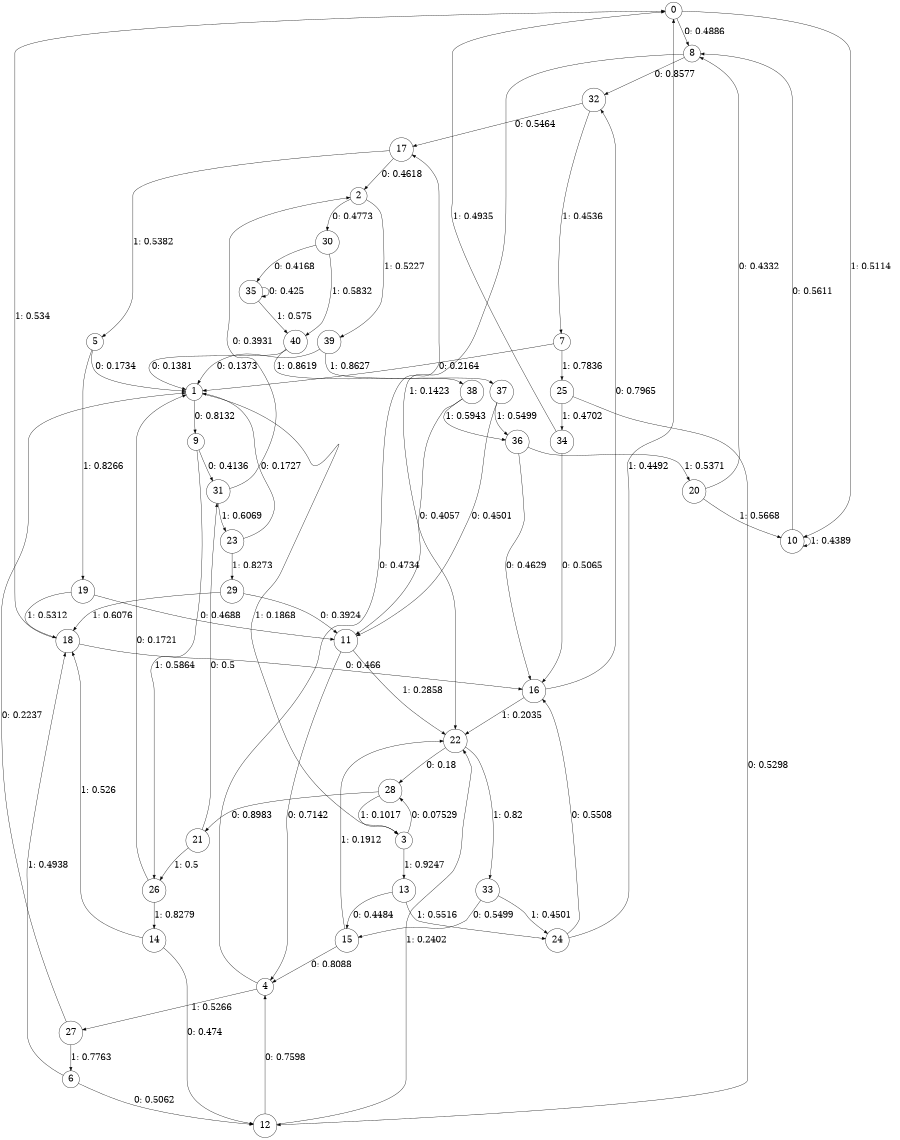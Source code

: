 digraph "ch12randomL8" {
size = "6,8.5";
ratio = "fill";
node [shape = circle];
node [fontsize = 24];
edge [fontsize = 24];
0 -> 8 [label = "0: 0.4886   "];
0 -> 10 [label = "1: 0.5114   "];
1 -> 9 [label = "0: 0.8132   "];
1 -> 3 [label = "1: 0.1868   "];
2 -> 30 [label = "0: 0.4773   "];
2 -> 39 [label = "1: 0.5227   "];
3 -> 28 [label = "0: 0.07529  "];
3 -> 13 [label = "1: 0.9247   "];
4 -> 17 [label = "0: 0.4734   "];
4 -> 27 [label = "1: 0.5266   "];
5 -> 1 [label = "0: 0.1734   "];
5 -> 19 [label = "1: 0.8266   "];
6 -> 12 [label = "0: 0.5062   "];
6 -> 18 [label = "1: 0.4938   "];
7 -> 1 [label = "0: 0.2164   "];
7 -> 25 [label = "1: 0.7836   "];
8 -> 32 [label = "0: 0.8577   "];
8 -> 22 [label = "1: 0.1423   "];
9 -> 31 [label = "0: 0.4136   "];
9 -> 26 [label = "1: 0.5864   "];
10 -> 8 [label = "0: 0.5611   "];
10 -> 10 [label = "1: 0.4389   "];
11 -> 4 [label = "0: 0.7142   "];
11 -> 22 [label = "1: 0.2858   "];
12 -> 4 [label = "0: 0.7598   "];
12 -> 22 [label = "1: 0.2402   "];
13 -> 15 [label = "0: 0.4484   "];
13 -> 24 [label = "1: 0.5516   "];
14 -> 12 [label = "0: 0.474    "];
14 -> 18 [label = "1: 0.526    "];
15 -> 4 [label = "0: 0.8088   "];
15 -> 22 [label = "1: 0.1912   "];
16 -> 32 [label = "0: 0.7965   "];
16 -> 22 [label = "1: 0.2035   "];
17 -> 2 [label = "0: 0.4618   "];
17 -> 5 [label = "1: 0.5382   "];
18 -> 16 [label = "0: 0.466    "];
18 -> 0 [label = "1: 0.534    "];
19 -> 11 [label = "0: 0.4688   "];
19 -> 18 [label = "1: 0.5312   "];
20 -> 8 [label = "0: 0.4332   "];
20 -> 10 [label = "1: 0.5668   "];
21 -> 31 [label = "0: 0.5      "];
21 -> 26 [label = "1: 0.5      "];
22 -> 28 [label = "0: 0.18     "];
22 -> 33 [label = "1: 0.82     "];
23 -> 1 [label = "0: 0.1727   "];
23 -> 29 [label = "1: 0.8273   "];
24 -> 16 [label = "0: 0.5508   "];
24 -> 0 [label = "1: 0.4492   "];
25 -> 12 [label = "0: 0.5298   "];
25 -> 34 [label = "1: 0.4702   "];
26 -> 1 [label = "0: 0.1721   "];
26 -> 14 [label = "1: 0.8279   "];
27 -> 1 [label = "0: 0.2237   "];
27 -> 6 [label = "1: 0.7763   "];
28 -> 21 [label = "0: 0.8983   "];
28 -> 3 [label = "1: 0.1017   "];
29 -> 11 [label = "0: 0.3924   "];
29 -> 18 [label = "1: 0.6076   "];
30 -> 35 [label = "0: 0.4168   "];
30 -> 40 [label = "1: 0.5832   "];
31 -> 2 [label = "0: 0.3931   "];
31 -> 23 [label = "1: 0.6069   "];
32 -> 17 [label = "0: 0.5464   "];
32 -> 7 [label = "1: 0.4536   "];
33 -> 15 [label = "0: 0.5499   "];
33 -> 24 [label = "1: 0.4501   "];
34 -> 16 [label = "0: 0.5065   "];
34 -> 0 [label = "1: 0.4935   "];
35 -> 35 [label = "0: 0.425    "];
35 -> 40 [label = "1: 0.575    "];
36 -> 16 [label = "0: 0.4629   "];
36 -> 20 [label = "1: 0.5371   "];
37 -> 11 [label = "0: 0.4501   "];
37 -> 36 [label = "1: 0.5499   "];
38 -> 11 [label = "0: 0.4057   "];
38 -> 36 [label = "1: 0.5943   "];
39 -> 1 [label = "0: 0.1373   "];
39 -> 37 [label = "1: 0.8627   "];
40 -> 1 [label = "0: 0.1381   "];
40 -> 38 [label = "1: 0.8619   "];
}